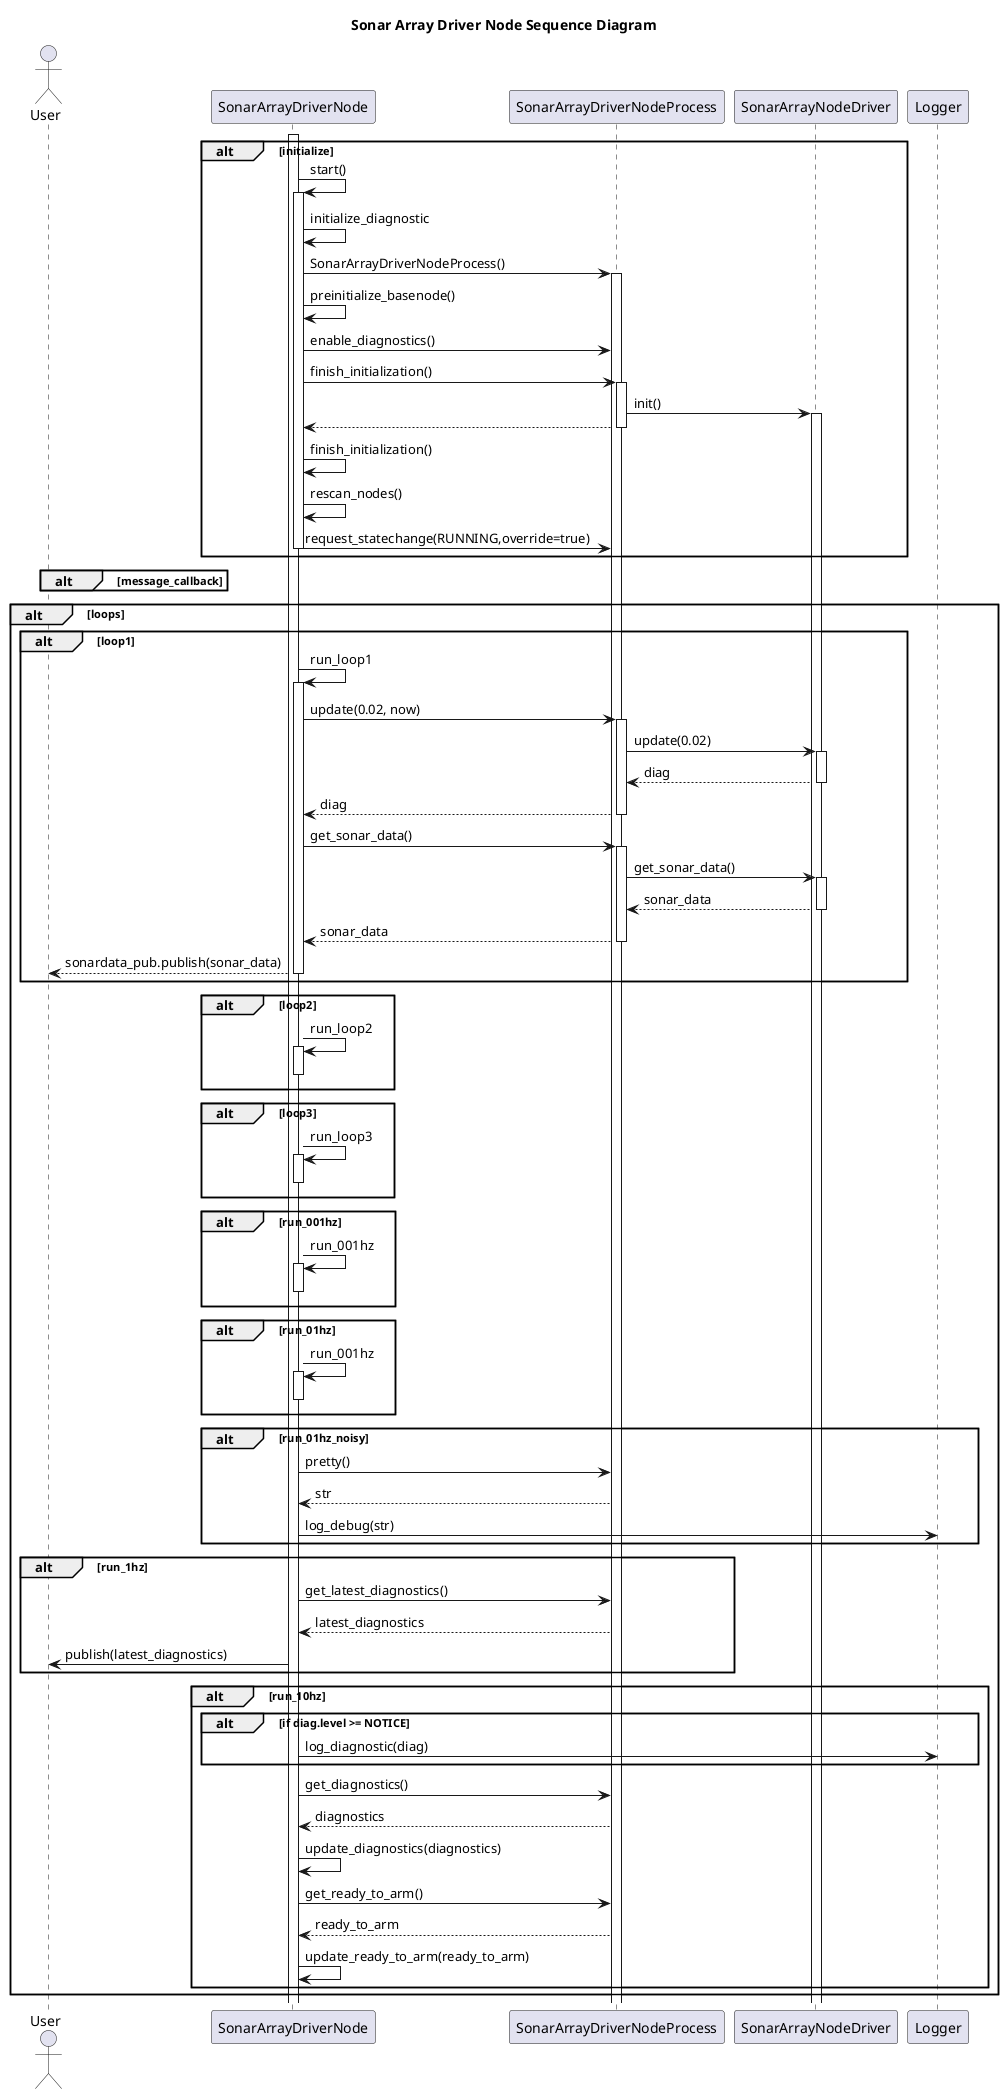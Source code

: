 @startuml
title Sonar Array Driver Node Sequence Diagram
actor User as user
participant SonarArrayDriverNode as node
participant SonarArrayDriverNodeProcess as process
participant SonarArrayNodeDriver as driver
participant Logger as logger

alt initialize
    activate node
    node -> node++: start()
    node -> node: initialize_diagnostic
    node -> process++: SonarArrayDriverNodeProcess()
    node -> node: preinitialize_basenode()
    node -> process: enable_diagnostics()
    node -> process++: finish_initialization()
    process -> driver++: init()
    process --> node--
    node -> node: finish_initialization()
    node -> node: rescan_nodes()
    node -> process: request_statechange(RUNNING,override=true)
    node--
end

alt message_callback
end

alt loops
    alt loop1
        node -> node++: run_loop1
        node -> process++: update(0.02, now)
        process -> driver++: update(0.02)
        driver --> process--: diag
        process --> node--: diag
        node -> process++: get_sonar_data()
        process -> driver++: get_sonar_data()
        driver --> process--: sonar_data
        process --> node--: sonar_data
        node --> user: sonardata_pub.publish(sonar_data)
        node--
    end
    alt loop2
        node -> node++: run_loop2
        node--
    end
    alt loop3
        node -> node++: run_loop3
        node--
    end
    alt run_001hz
        node -> node++: run_001hz
        node--
    end
    alt run_01hz
        node -> node++: run_001hz
        node--
    end
    alt run_01hz_noisy
        node -> process: pretty()
        process --> node: str
        node -> logger: log_debug(str)
    end
    alt run_1hz
        node -> process: get_latest_diagnostics()
        process --> node: latest_diagnostics
        node -> user: publish(latest_diagnostics)
    end
    alt run_10hz
       

  
        alt if diag.level >= NOTICE
            node -> logger: log_diagnostic(diag)
        end
        node -> process: get_diagnostics()
        process --> node: diagnostics
        node -> node: update_diagnostics(diagnostics)
        node -> process: get_ready_to_arm()
        process --> node: ready_to_arm
        node -> node: update_ready_to_arm(ready_to_arm)

    end
end
@enduml